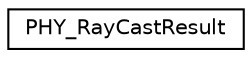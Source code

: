 digraph G
{
  edge [fontname="Helvetica",fontsize="10",labelfontname="Helvetica",labelfontsize="10"];
  node [fontname="Helvetica",fontsize="10",shape=record];
  rankdir=LR;
  Node1 [label="PHY_RayCastResult",height=0.2,width=0.4,color="black", fillcolor="white", style="filled",URL="$d3/d77/structPHY__RayCastResult.html"];
}
